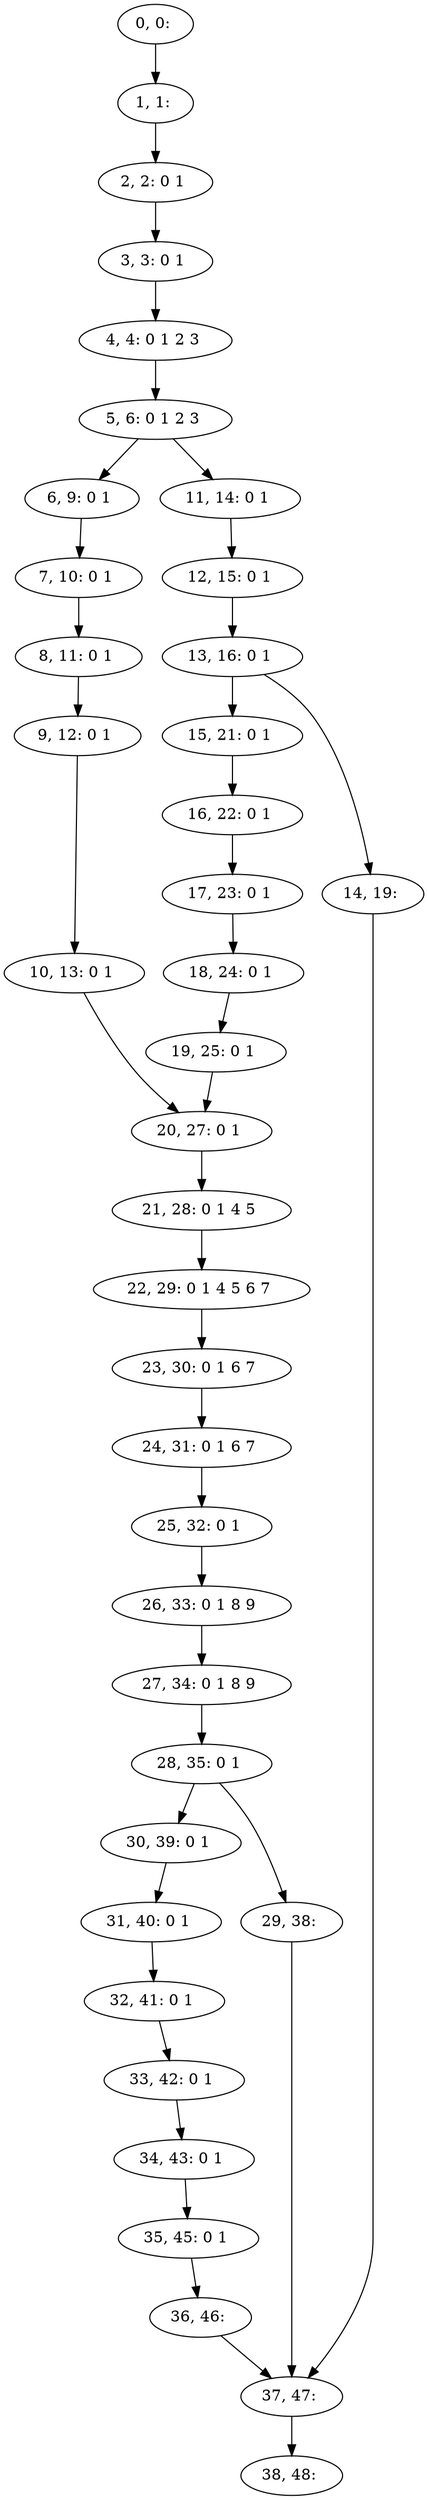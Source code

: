 digraph G {
0[label="0, 0: "];
1[label="1, 1: "];
2[label="2, 2: 0 1 "];
3[label="3, 3: 0 1 "];
4[label="4, 4: 0 1 2 3 "];
5[label="5, 6: 0 1 2 3 "];
6[label="6, 9: 0 1 "];
7[label="7, 10: 0 1 "];
8[label="8, 11: 0 1 "];
9[label="9, 12: 0 1 "];
10[label="10, 13: 0 1 "];
11[label="11, 14: 0 1 "];
12[label="12, 15: 0 1 "];
13[label="13, 16: 0 1 "];
14[label="14, 19: "];
15[label="15, 21: 0 1 "];
16[label="16, 22: 0 1 "];
17[label="17, 23: 0 1 "];
18[label="18, 24: 0 1 "];
19[label="19, 25: 0 1 "];
20[label="20, 27: 0 1 "];
21[label="21, 28: 0 1 4 5 "];
22[label="22, 29: 0 1 4 5 6 7 "];
23[label="23, 30: 0 1 6 7 "];
24[label="24, 31: 0 1 6 7 "];
25[label="25, 32: 0 1 "];
26[label="26, 33: 0 1 8 9 "];
27[label="27, 34: 0 1 8 9 "];
28[label="28, 35: 0 1 "];
29[label="29, 38: "];
30[label="30, 39: 0 1 "];
31[label="31, 40: 0 1 "];
32[label="32, 41: 0 1 "];
33[label="33, 42: 0 1 "];
34[label="34, 43: 0 1 "];
35[label="35, 45: 0 1 "];
36[label="36, 46: "];
37[label="37, 47: "];
38[label="38, 48: "];
0->1 ;
1->2 ;
2->3 ;
3->4 ;
4->5 ;
5->6 ;
5->11 ;
6->7 ;
7->8 ;
8->9 ;
9->10 ;
10->20 ;
11->12 ;
12->13 ;
13->14 ;
13->15 ;
14->37 ;
15->16 ;
16->17 ;
17->18 ;
18->19 ;
19->20 ;
20->21 ;
21->22 ;
22->23 ;
23->24 ;
24->25 ;
25->26 ;
26->27 ;
27->28 ;
28->29 ;
28->30 ;
29->37 ;
30->31 ;
31->32 ;
32->33 ;
33->34 ;
34->35 ;
35->36 ;
36->37 ;
37->38 ;
}

